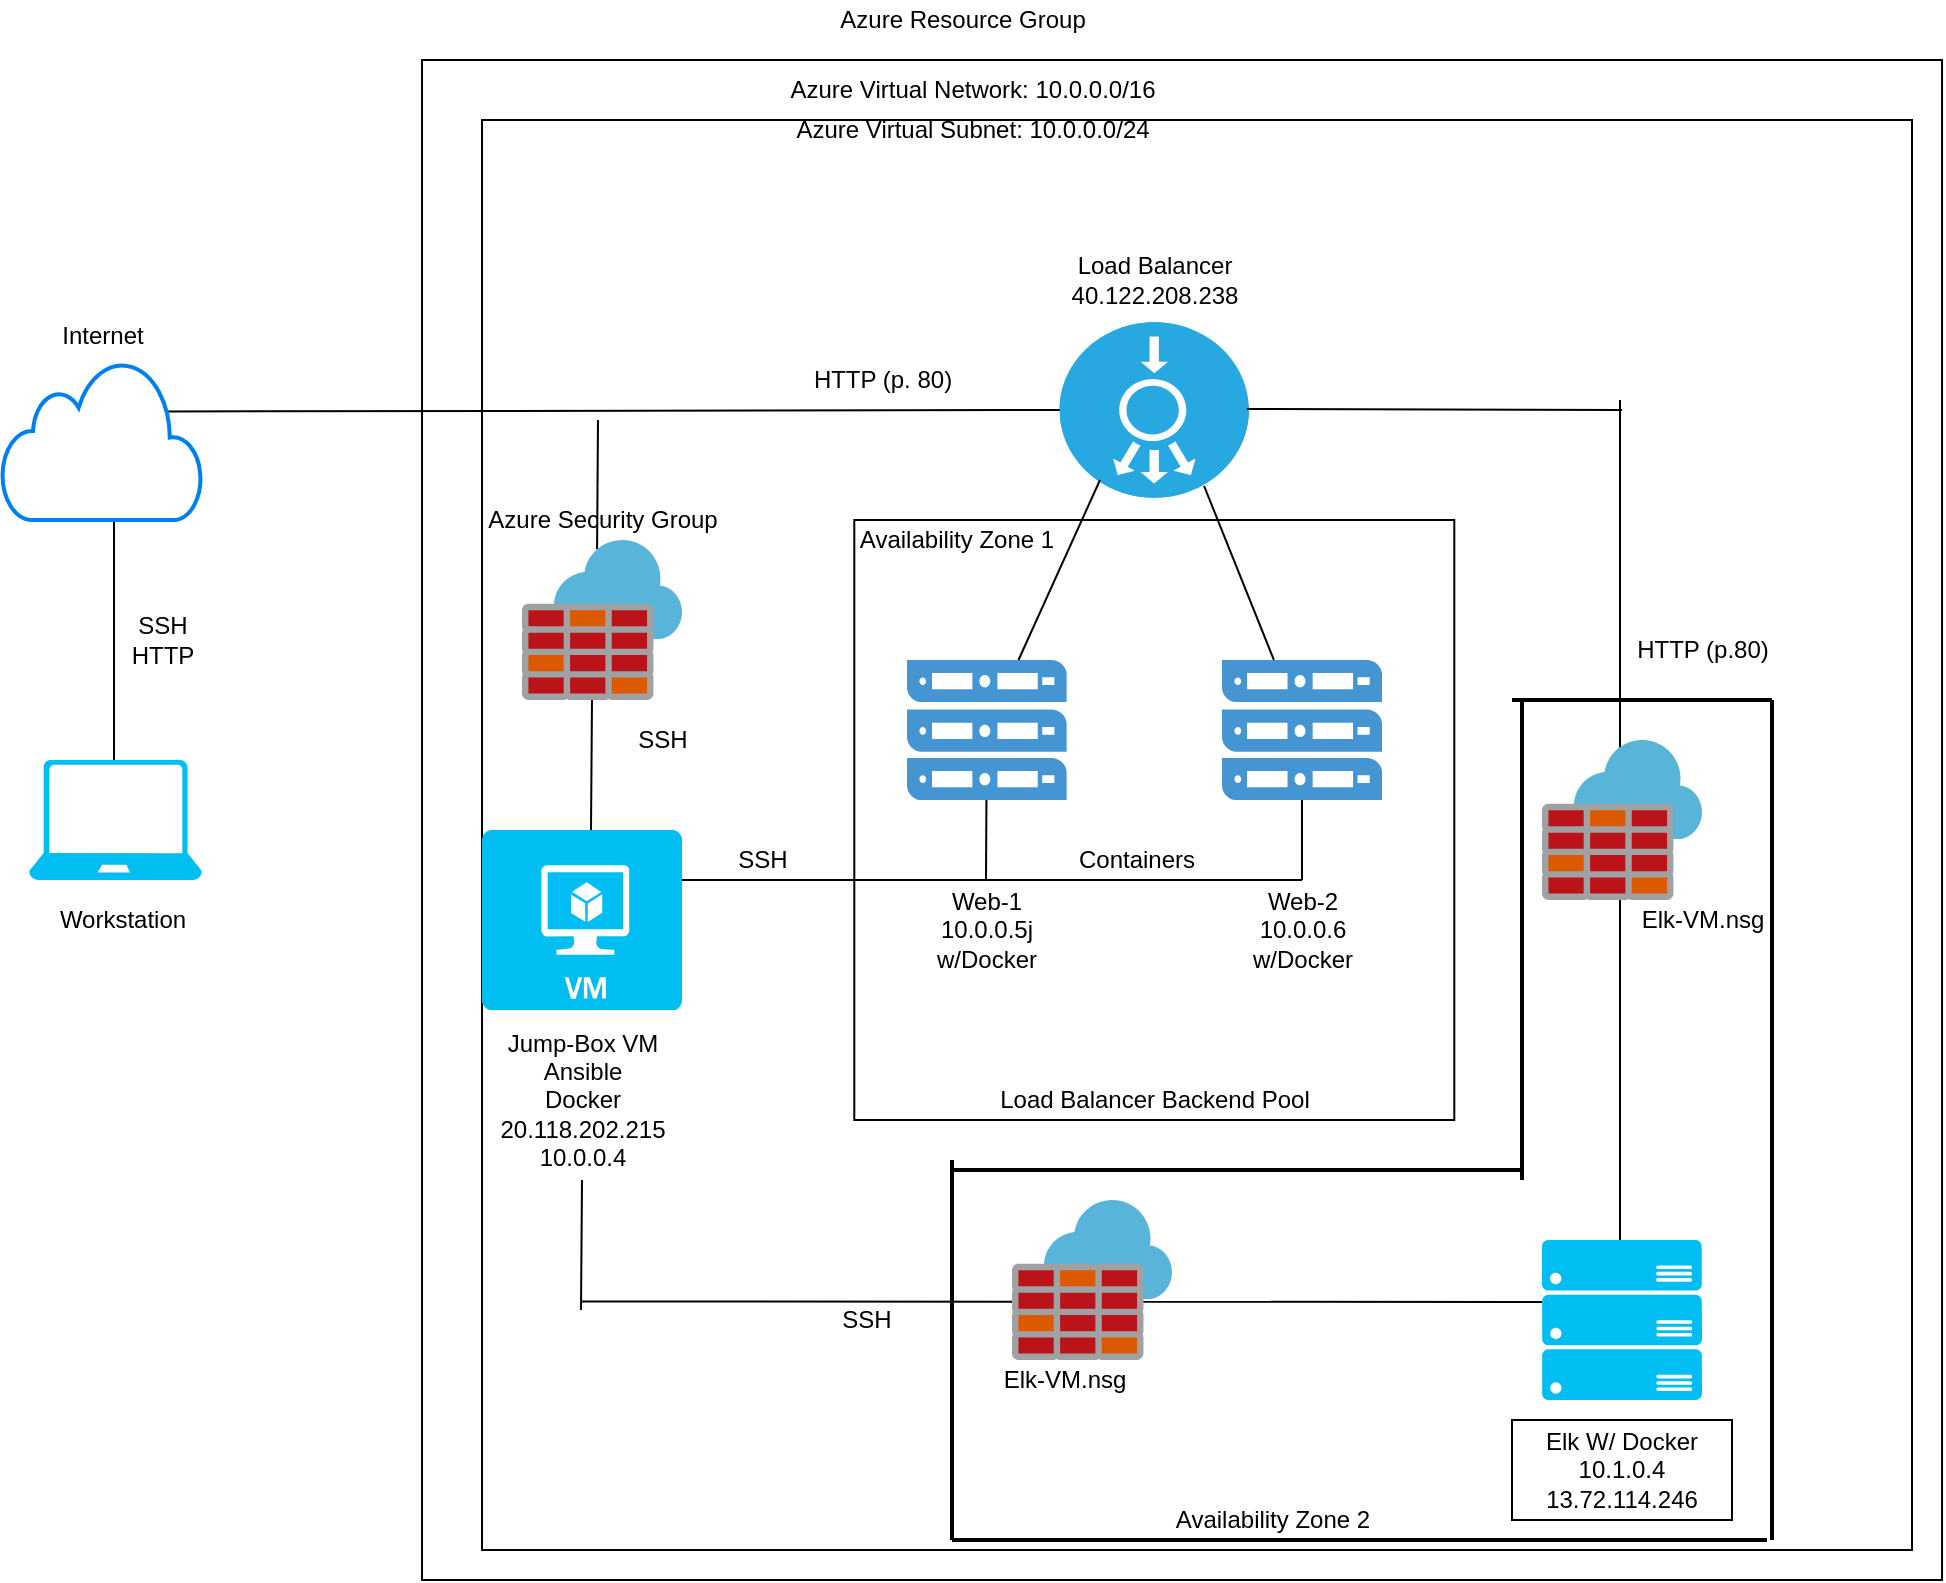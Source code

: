<mxfile version="15.9.4" type="google"><diagram id="1e4vrTIGN-QAA0iipBee" name="Page-1"><mxGraphModel dx="2142" dy="997" grid="1" gridSize="10" guides="1" tooltips="1" connect="1" arrows="1" fold="1" page="1" pageScale="1" pageWidth="850" pageHeight="1100" math="0" shadow="0"><root><mxCell id="0"/><mxCell id="1" parent="0"/><mxCell id="-7coC1FXkQ7YfP5QNuYo-2" value="" style="endArrow=none;html=1;rounded=0;" parent="1" edge="1"><mxGeometry width="50" height="50" relative="1" as="geometry"><mxPoint x="96" y="450" as="sourcePoint"/><mxPoint x="96" y="330" as="targetPoint"/></mxGeometry></mxCell><mxCell id="-7coC1FXkQ7YfP5QNuYo-4" value="" style="whiteSpace=wrap;html=1;aspect=fixed;" parent="1" vertex="1"><mxGeometry x="250.01" y="100" width="760" height="760" as="geometry"/></mxCell><mxCell id="-7coC1FXkQ7YfP5QNuYo-5" value="" style="whiteSpace=wrap;html=1;aspect=fixed;" parent="1" vertex="1"><mxGeometry x="280" y="130" width="715" height="715" as="geometry"/></mxCell><mxCell id="-7coC1FXkQ7YfP5QNuYo-8" value="" style="sketch=0;aspect=fixed;html=1;points=[];align=center;image;fontSize=12;image=img/lib/mscae/Azure_Firewall.svg;" parent="1" vertex="1"><mxGeometry x="300" y="340" width="80" height="80" as="geometry"/></mxCell><mxCell id="-7coC1FXkQ7YfP5QNuYo-9" value="" style="fillColor=#28A8E0;verticalLabelPosition=bottom;sketch=0;html=1;strokeColor=#ffffff;verticalAlign=top;align=center;points=[[0.145,0.145,0],[0.5,0,0],[0.855,0.145,0],[1,0.5,0],[0.855,0.855,0],[0.5,1,0],[0.145,0.855,0],[0,0.5,0]];pointerEvents=1;shape=mxgraph.cisco_safe.compositeIcon;bgIcon=ellipse;resIcon=mxgraph.cisco_safe.capability.load_balancer;rotation=90;" parent="1" vertex="1"><mxGeometry x="572.31" y="227.72" width="87.69" height="94.56" as="geometry"/></mxCell><mxCell id="-7coC1FXkQ7YfP5QNuYo-11" value="" style="endArrow=none;html=1;rounded=0;entryX=0.5;entryY=1;entryDx=0;entryDy=0;entryPerimeter=0;exitX=0.813;exitY=0.322;exitDx=0;exitDy=0;exitPerimeter=0;" parent="1" source="-7coC1FXkQ7YfP5QNuYo-14" target="-7coC1FXkQ7YfP5QNuYo-9" edge="1"><mxGeometry width="50" height="50" relative="1" as="geometry"><mxPoint x="390" y="275" as="sourcePoint"/><mxPoint x="610" y="360" as="targetPoint"/></mxGeometry></mxCell><mxCell id="-7coC1FXkQ7YfP5QNuYo-13" value="" style="verticalLabelPosition=bottom;html=1;verticalAlign=top;align=center;strokeColor=none;fillColor=#00BEF2;shape=mxgraph.azure.laptop;pointerEvents=1;" parent="1" vertex="1"><mxGeometry x="53.5" y="450" width="86.5" height="60" as="geometry"/></mxCell><mxCell id="-7coC1FXkQ7YfP5QNuYo-14" value="" style="html=1;verticalLabelPosition=bottom;align=center;labelBackgroundColor=#ffffff;verticalAlign=top;strokeWidth=2;strokeColor=#0080F0;shadow=0;dashed=0;shape=mxgraph.ios7.icons.cloud;" parent="1" vertex="1"><mxGeometry x="40" y="250" width="100" height="80" as="geometry"/></mxCell><mxCell id="-7coC1FXkQ7YfP5QNuYo-17" value="" style="verticalLabelPosition=bottom;html=1;verticalAlign=top;align=center;strokeColor=none;fillColor=#00BEF2;shape=mxgraph.azure.virtual_machine;" parent="1" vertex="1"><mxGeometry x="280" y="485" width="100" height="90" as="geometry"/></mxCell><mxCell id="-7coC1FXkQ7YfP5QNuYo-19" value="" style="endArrow=none;html=1;rounded=0;" parent="1" edge="1"><mxGeometry width="50" height="50" relative="1" as="geometry"><mxPoint x="334.5" y="485" as="sourcePoint"/><mxPoint x="335" y="420" as="targetPoint"/></mxGeometry></mxCell><mxCell id="-7coC1FXkQ7YfP5QNuYo-27" value="" style="whiteSpace=wrap;html=1;aspect=fixed;" parent="1" vertex="1"><mxGeometry x="466.15" y="330" width="300" height="300" as="geometry"/></mxCell><mxCell id="-7coC1FXkQ7YfP5QNuYo-21" value="" style="pointerEvents=1;shadow=0;dashed=0;html=1;strokeColor=none;fillColor=#4495D1;labelPosition=center;verticalLabelPosition=bottom;verticalAlign=top;align=center;outlineConnect=0;shape=mxgraph.veeam.server_stack;" parent="1" vertex="1"><mxGeometry x="492.49" y="400" width="79.82" height="70" as="geometry"/></mxCell><mxCell id="-7coC1FXkQ7YfP5QNuYo-22" value="" style="pointerEvents=1;shadow=0;dashed=0;html=1;strokeColor=none;fillColor=#4495D1;labelPosition=center;verticalLabelPosition=bottom;verticalAlign=top;align=center;outlineConnect=0;shape=mxgraph.veeam.server_stack;" parent="1" vertex="1"><mxGeometry x="650" y="400" width="80" height="70" as="geometry"/></mxCell><mxCell id="-7coC1FXkQ7YfP5QNuYo-24" value="" style="endArrow=none;html=1;rounded=0;" parent="1" source="-7coC1FXkQ7YfP5QNuYo-21" edge="1"><mxGeometry width="50" height="50" relative="1" as="geometry"><mxPoint x="530" y="380" as="sourcePoint"/><mxPoint x="589" y="310" as="targetPoint"/></mxGeometry></mxCell><mxCell id="-7coC1FXkQ7YfP5QNuYo-25" value="" style="endArrow=none;html=1;rounded=0;entryX=0.933;entryY=0.237;entryDx=0;entryDy=0;entryPerimeter=0;" parent="1" source="-7coC1FXkQ7YfP5QNuYo-22" target="-7coC1FXkQ7YfP5QNuYo-9" edge="1"><mxGeometry width="50" height="50" relative="1" as="geometry"><mxPoint x="585" y="390" as="sourcePoint"/><mxPoint x="650" y="320" as="targetPoint"/></mxGeometry></mxCell><mxCell id="-7coC1FXkQ7YfP5QNuYo-31" value="" style="endArrow=none;html=1;rounded=0;" parent="1" edge="1"><mxGeometry width="50" height="50" relative="1" as="geometry"><mxPoint x="380" y="510" as="sourcePoint"/><mxPoint x="456" y="510" as="targetPoint"/></mxGeometry></mxCell><mxCell id="-7coC1FXkQ7YfP5QNuYo-32" value="Workstation" style="text;html=1;align=center;verticalAlign=middle;resizable=0;points=[];autosize=1;strokeColor=none;fillColor=none;" parent="1" vertex="1"><mxGeometry x="60" y="520" width="80" height="20" as="geometry"/></mxCell><mxCell id="-7coC1FXkQ7YfP5QNuYo-33" value="SSH&lt;br&gt;HTTP" style="text;html=1;align=center;verticalAlign=middle;resizable=0;points=[];autosize=1;strokeColor=none;fillColor=none;" parent="1" vertex="1"><mxGeometry x="95" y="375" width="50" height="30" as="geometry"/></mxCell><mxCell id="-7coC1FXkQ7YfP5QNuYo-34" value="Internet" style="text;html=1;align=center;verticalAlign=middle;resizable=0;points=[];autosize=1;strokeColor=none;fillColor=none;" parent="1" vertex="1"><mxGeometry x="60" y="227.72" width="60" height="20" as="geometry"/></mxCell><mxCell id="-7coC1FXkQ7YfP5QNuYo-35" value="Azure Resource Group&lt;br&gt;" style="text;html=1;align=center;verticalAlign=middle;resizable=0;points=[];autosize=1;strokeColor=none;fillColor=none;" parent="1" vertex="1"><mxGeometry x="450" y="70" width="140" height="20" as="geometry"/></mxCell><mxCell id="-7coC1FXkQ7YfP5QNuYo-36" value="Azure Virtual Network: 10.0.0.0/16" style="text;html=1;align=center;verticalAlign=middle;resizable=0;points=[];autosize=1;strokeColor=none;fillColor=none;" parent="1" vertex="1"><mxGeometry x="425" y="105.32" width="200" height="20" as="geometry"/></mxCell><mxCell id="-7coC1FXkQ7YfP5QNuYo-37" value="Azure Virtual Subnet: 10.0.0.0/24" style="text;html=1;align=center;verticalAlign=middle;resizable=0;points=[];autosize=1;strokeColor=none;fillColor=none;" parent="1" vertex="1"><mxGeometry x="430" y="125.32" width="190" height="20" as="geometry"/></mxCell><mxCell id="-7coC1FXkQ7YfP5QNuYo-38" value="Azure Security Group" style="text;html=1;align=center;verticalAlign=middle;resizable=0;points=[];autosize=1;strokeColor=none;fillColor=none;" parent="1" vertex="1"><mxGeometry x="275" y="320" width="130" height="20" as="geometry"/></mxCell><mxCell id="-7coC1FXkQ7YfP5QNuYo-39" value="HTTP (p. 80)" style="text;html=1;align=center;verticalAlign=middle;resizable=0;points=[];autosize=1;strokeColor=none;fillColor=none;" parent="1" vertex="1"><mxGeometry x="440" y="250" width="80" height="20" as="geometry"/></mxCell><mxCell id="-7coC1FXkQ7YfP5QNuYo-40" value="SSH" style="text;html=1;align=center;verticalAlign=middle;resizable=0;points=[];autosize=1;strokeColor=none;fillColor=none;" parent="1" vertex="1"><mxGeometry x="350" y="430" width="40" height="20" as="geometry"/></mxCell><mxCell id="-7coC1FXkQ7YfP5QNuYo-41" value="SSH" style="text;html=1;align=center;verticalAlign=middle;resizable=0;points=[];autosize=1;strokeColor=none;fillColor=none;" parent="1" vertex="1"><mxGeometry x="400" y="490" width="40" height="20" as="geometry"/></mxCell><mxCell id="-7coC1FXkQ7YfP5QNuYo-42" value="Jump-Box VM&lt;br&gt;Ansible&lt;br&gt;Docker&lt;br&gt;20.118.202.215&lt;br&gt;10.0.0.4" style="text;html=1;align=center;verticalAlign=middle;resizable=0;points=[];autosize=1;strokeColor=none;fillColor=none;" parent="1" vertex="1"><mxGeometry x="280" y="580" width="100" height="80" as="geometry"/></mxCell><mxCell id="-7coC1FXkQ7YfP5QNuYo-43" value="" style="endArrow=none;html=1;rounded=0;" parent="1" edge="1"><mxGeometry width="50" height="50" relative="1" as="geometry"><mxPoint x="450" y="510" as="sourcePoint"/><mxPoint x="690" y="510" as="targetPoint"/></mxGeometry></mxCell><mxCell id="-7coC1FXkQ7YfP5QNuYo-44" value="" style="endArrow=none;html=1;rounded=0;" parent="1" target="-7coC1FXkQ7YfP5QNuYo-22" edge="1"><mxGeometry width="50" height="50" relative="1" as="geometry"><mxPoint x="690" y="510" as="sourcePoint"/><mxPoint x="720" y="465" as="targetPoint"/></mxGeometry></mxCell><mxCell id="-7coC1FXkQ7YfP5QNuYo-45" value="" style="endArrow=none;html=1;rounded=0;" parent="1" target="-7coC1FXkQ7YfP5QNuYo-21" edge="1"><mxGeometry width="50" height="50" relative="1" as="geometry"><mxPoint x="532" y="510" as="sourcePoint"/><mxPoint x="557.4" y="465" as="targetPoint"/></mxGeometry></mxCell><mxCell id="-7coC1FXkQ7YfP5QNuYo-46" value="Load Balancer&lt;br&gt;40.122.208.238" style="text;html=1;align=center;verticalAlign=middle;resizable=0;points=[];autosize=1;strokeColor=none;fillColor=none;" parent="1" vertex="1"><mxGeometry x="566.16" y="195" width="100" height="30" as="geometry"/></mxCell><mxCell id="-7coC1FXkQ7YfP5QNuYo-47" value="Web-1&lt;br&gt;10.0.0.5j&lt;br&gt;w/Docker" style="text;html=1;align=center;verticalAlign=middle;resizable=0;points=[];autosize=1;strokeColor=none;fillColor=none;" parent="1" vertex="1"><mxGeometry x="497.4" y="510" width="70" height="50" as="geometry"/></mxCell><mxCell id="-7coC1FXkQ7YfP5QNuYo-48" value="Web-2&lt;br&gt;10.0.0.6&lt;br&gt;w/Docker" style="text;html=1;align=center;verticalAlign=middle;resizable=0;points=[];autosize=1;strokeColor=none;fillColor=none;" parent="1" vertex="1"><mxGeometry x="655" y="510" width="70" height="50" as="geometry"/></mxCell><mxCell id="-7coC1FXkQ7YfP5QNuYo-49" value="Load Balancer Backend Pool" style="text;html=1;align=center;verticalAlign=middle;resizable=0;points=[];autosize=1;strokeColor=none;fillColor=none;" parent="1" vertex="1"><mxGeometry x="531.16" y="610" width="170" height="20" as="geometry"/></mxCell><mxCell id="-7coC1FXkQ7YfP5QNuYo-50" value="Containers" style="text;html=1;align=center;verticalAlign=middle;resizable=0;points=[];autosize=1;strokeColor=none;fillColor=none;" parent="1" vertex="1"><mxGeometry x="572.31" y="490" width="70" height="20" as="geometry"/></mxCell><mxCell id="mVyGdi7HBgMARFeupf7w-2" value="" style="verticalLabelPosition=bottom;html=1;verticalAlign=top;align=center;strokeColor=none;fillColor=#00BEF2;shape=mxgraph.azure.server_rack;" vertex="1" parent="1"><mxGeometry x="810" y="690" width="80" height="80" as="geometry"/></mxCell><mxCell id="mVyGdi7HBgMARFeupf7w-3" value="Elk W/ Docker&lt;br&gt;10.1.0.4&lt;br&gt;13.72.114.246&lt;br&gt;" style="whiteSpace=wrap;html=1;" vertex="1" parent="1"><mxGeometry x="795" y="780" width="110" height="50" as="geometry"/></mxCell><mxCell id="mVyGdi7HBgMARFeupf7w-16" value="" style="endArrow=none;html=1;rounded=0;exitX=0.481;exitY=1.226;exitDx=0;exitDy=0;exitPerimeter=0;" edge="1" parent="1" source="-7coC1FXkQ7YfP5QNuYo-38"><mxGeometry width="50" height="50" relative="1" as="geometry"><mxPoint x="339.5" y="340" as="sourcePoint"/><mxPoint x="338" y="280" as="targetPoint"/></mxGeometry></mxCell><mxCell id="mVyGdi7HBgMARFeupf7w-17" value="" style="endArrow=none;html=1;rounded=0;" edge="1" parent="1"><mxGeometry width="50" height="50" relative="1" as="geometry"><mxPoint x="662.42" y="274.5" as="sourcePoint"/><mxPoint x="850" y="275" as="targetPoint"/></mxGeometry></mxCell><mxCell id="mVyGdi7HBgMARFeupf7w-18" value="" style="endArrow=none;html=1;rounded=0;entryX=0.5;entryY=1;entryDx=0;entryDy=0;entryPerimeter=0;" edge="1" parent="1"><mxGeometry width="50" height="50" relative="1" as="geometry"><mxPoint x="849" y="270" as="sourcePoint"/><mxPoint x="848.995" y="690" as="targetPoint"/></mxGeometry></mxCell><mxCell id="mVyGdi7HBgMARFeupf7w-19" value="" style="sketch=0;aspect=fixed;html=1;points=[];align=center;image;fontSize=12;image=img/lib/mscae/Azure_Firewall.svg;" vertex="1" parent="1"><mxGeometry x="810" y="440" width="80" height="80" as="geometry"/></mxCell><mxCell id="mVyGdi7HBgMARFeupf7w-20" value="HTTP (p.80)" style="text;html=1;align=center;verticalAlign=middle;resizable=0;points=[];autosize=1;strokeColor=none;fillColor=none;" vertex="1" parent="1"><mxGeometry x="850" y="385" width="80" height="20" as="geometry"/></mxCell><mxCell id="mVyGdi7HBgMARFeupf7w-21" value="Elk-VM.nsg" style="text;html=1;align=center;verticalAlign=middle;resizable=0;points=[];autosize=1;strokeColor=none;fillColor=none;" vertex="1" parent="1"><mxGeometry x="850" y="520" width="80" height="20" as="geometry"/></mxCell><mxCell id="mVyGdi7HBgMARFeupf7w-22" value="Availability Zone 1" style="text;html=1;align=center;verticalAlign=middle;resizable=0;points=[];autosize=1;strokeColor=none;fillColor=none;" vertex="1" parent="1"><mxGeometry x="462.31" y="330" width="110" height="20" as="geometry"/></mxCell><mxCell id="mVyGdi7HBgMARFeupf7w-23" value="" style="endArrow=none;html=1;rounded=0;" edge="1" parent="1"><mxGeometry width="50" height="50" relative="1" as="geometry"><mxPoint x="329.5" y="725" as="sourcePoint"/><mxPoint x="330" y="660" as="targetPoint"/></mxGeometry></mxCell><mxCell id="mVyGdi7HBgMARFeupf7w-24" value="" style="endArrow=none;html=1;rounded=0;exitX=0.813;exitY=0.322;exitDx=0;exitDy=0;exitPerimeter=0;" edge="1" parent="1"><mxGeometry width="50" height="50" relative="1" as="geometry"><mxPoint x="330.0" y="720.76" as="sourcePoint"/><mxPoint x="810" y="721" as="targetPoint"/></mxGeometry></mxCell><mxCell id="mVyGdi7HBgMARFeupf7w-25" value="SSH" style="text;html=1;align=center;verticalAlign=middle;resizable=0;points=[];autosize=1;strokeColor=none;fillColor=none;" vertex="1" parent="1"><mxGeometry x="452.49" y="720" width="40" height="20" as="geometry"/></mxCell><mxCell id="mVyGdi7HBgMARFeupf7w-26" value="" style="sketch=0;aspect=fixed;html=1;points=[];align=center;image;fontSize=12;image=img/lib/mscae/Azure_Firewall.svg;" vertex="1" parent="1"><mxGeometry x="545" y="670" width="80" height="80" as="geometry"/></mxCell><mxCell id="mVyGdi7HBgMARFeupf7w-27" value="Elk-VM.nsg" style="text;html=1;align=center;verticalAlign=middle;resizable=0;points=[];autosize=1;strokeColor=none;fillColor=none;" vertex="1" parent="1"><mxGeometry x="531.16" y="750" width="80" height="20" as="geometry"/></mxCell><mxCell id="mVyGdi7HBgMARFeupf7w-28" value="" style="line;strokeWidth=2;direction=south;html=1;" vertex="1" parent="1"><mxGeometry x="510" y="650" width="10" height="190" as="geometry"/></mxCell><mxCell id="mVyGdi7HBgMARFeupf7w-29" value="" style="line;strokeWidth=2;direction=south;html=1;rotation=90;" vertex="1" parent="1"><mxGeometry x="652.5" y="512.5" width="10" height="285" as="geometry"/></mxCell><mxCell id="mVyGdi7HBgMARFeupf7w-30" value="" style="line;strokeWidth=2;direction=south;html=1;" vertex="1" parent="1"><mxGeometry x="795" y="420" width="10" height="240" as="geometry"/></mxCell><mxCell id="mVyGdi7HBgMARFeupf7w-31" value="" style="line;strokeWidth=2;direction=south;html=1;" vertex="1" parent="1"><mxGeometry x="920" y="420" width="10" height="420" as="geometry"/></mxCell><mxCell id="mVyGdi7HBgMARFeupf7w-32" value="" style="line;strokeWidth=2;direction=south;html=1;rotation=90;" vertex="1" parent="1"><mxGeometry x="855" y="355" width="10" height="130" as="geometry"/></mxCell><mxCell id="mVyGdi7HBgMARFeupf7w-33" value="" style="line;strokeWidth=2;direction=south;html=1;rotation=90;" vertex="1" parent="1"><mxGeometry x="713.75" y="636.25" width="10" height="407.5" as="geometry"/></mxCell><mxCell id="mVyGdi7HBgMARFeupf7w-34" value="Availability Zone 2" style="text;html=1;align=center;verticalAlign=middle;resizable=0;points=[];autosize=1;strokeColor=none;fillColor=none;" vertex="1" parent="1"><mxGeometry x="620" y="820" width="110" height="20" as="geometry"/></mxCell></root></mxGraphModel></diagram></mxfile>